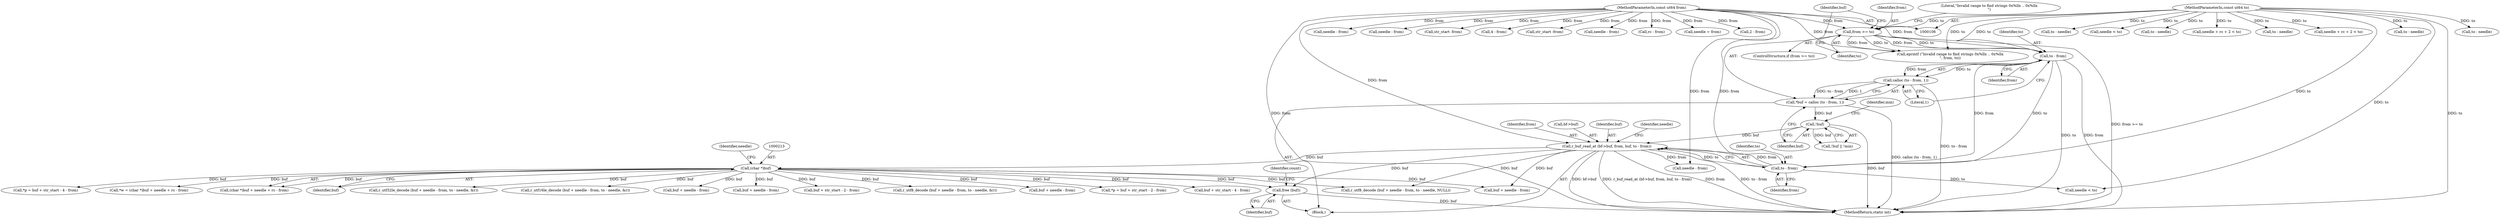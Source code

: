 digraph "0_radare2_3fcf41ed96ffa25b38029449520c8d0a198745f3@API" {
"1000697" [label="(Call,free (buf))"];
"1000212" [label="(Call,(char *)buf)"];
"1000170" [label="(Call,r_buf_read_at (bf->buf, from, buf, to - from))"];
"1000176" [label="(Call,to - from)"];
"1000156" [label="(Call,to - from)"];
"1000141" [label="(Call,from >= to)"];
"1000110" [label="(MethodParameterIn,const ut64 from)"];
"1000111" [label="(MethodParameterIn,const ut64 to)"];
"1000162" [label="(Call,!buf)"];
"1000153" [label="(Call,*buf = calloc (to - from, 1))"];
"1000155" [label="(Call,calloc (to - from, 1))"];
"1000209" [label="(Call,*w = (char *)buf + needle + rc - from)"];
"1000605" [label="(Call,*p = buf + str_start - 2 - from)"];
"1000143" [label="(Identifier,to)"];
"1000161" [label="(Call,!buf || !min)"];
"1000177" [label="(Identifier,to)"];
"1000646" [label="(Call,4 - from)"];
"1000192" [label="(Call,to - needle)"];
"1000156" [label="(Call,to - from)"];
"1000599" [label="(Call,str_start -from)"];
"1000348" [label="(Call,needle - from)"];
"1000141" [label="(Call,from >= to)"];
"1000186" [label="(Call,r_utf8_decode (buf + needle - from, to - needle, NULL))"];
"1000155" [label="(Call,calloc (to - from, 1))"];
"1000399" [label="(Call,to - needle)"];
"1000642" [label="(Call,buf + str_start - 4 - from)"];
"1000212" [label="(Call,(char *)buf)"];
"1000640" [label="(Call,*p = buf + str_start - 4 - from)"];
"1000174" [label="(Identifier,from)"];
"1000159" [label="(Literal,1)"];
"1000140" [label="(ControlStructure,if (from >= to))"];
"1000142" [label="(Identifier,from)"];
"1000110" [label="(MethodParameterIn,const ut64 from)"];
"1000162" [label="(Call,!buf)"];
"1000187" [label="(Call,buf + needle - from)"];
"1000211" [label="(Call,(char *)buf + needle + rc - from)"];
"1000171" [label="(Call,bf->buf)"];
"1000145" [label="(Call,eprintf (\"Invalid range to find strings 0x%llx .. 0x%llx\n\", from, to))"];
"1000214" [label="(Identifier,buf)"];
"1000157" [label="(Identifier,to)"];
"1000217" [label="(Call,rc - from)"];
"1000178" [label="(Identifier,from)"];
"1000345" [label="(Call,r_utf32le_decode (buf + needle - from, to - needle, &r))"];
"1000117" [label="(Call,needle = from)"];
"1000328" [label="(Call,needle < to)"];
"1000189" [label="(Call,needle - from)"];
"1000176" [label="(Call,to - from)"];
"1000370" [label="(Call,r_utf16le_decode (buf + needle - from, to - needle, &r))"];
"1000611" [label="(Call,2 - from)"];
"1000170" [label="(Call,r_buf_read_at (bf->buf, from, buf, to - from))"];
"1000376" [label="(Call,to - needle)"];
"1000146" [label="(Literal,\"Invalid range to find strings 0x%llx .. 0x%llx\n\")"];
"1000273" [label="(Call,needle + rc + 2 < to)"];
"1000111" [label="(MethodParameterIn,const ut64 to)"];
"1000351" [label="(Call,to - needle)"];
"1000231" [label="(Call,needle + rc + 2 < to)"];
"1000373" [label="(Call,needle - from)"];
"1000371" [label="(Call,buf + needle - from)"];
"1000346" [label="(Call,buf + needle - from)"];
"1000175" [label="(Identifier,buf)"];
"1000698" [label="(Identifier,buf)"];
"1000607" [label="(Call,buf + str_start - 2 - from)"];
"1000180" [label="(Call,needle < to)"];
"1000113" [label="(Block,)"];
"1000158" [label="(Identifier,from)"];
"1000163" [label="(Identifier,buf)"];
"1000153" [label="(Call,*buf = calloc (to - from, 1))"];
"1000701" [label="(MethodReturn,static int)"];
"1000154" [label="(Identifier,buf)"];
"1000396" [label="(Call,needle - from)"];
"1000216" [label="(Identifier,needle)"];
"1000393" [label="(Call,r_utf8_decode (buf + needle - from, to - needle, &r))"];
"1000394" [label="(Call,buf + needle - from)"];
"1000634" [label="(Call,str_start -from)"];
"1000181" [label="(Identifier,needle)"];
"1000222" [label="(Call,to - needle)"];
"1000697" [label="(Call,free (buf))"];
"1000165" [label="(Identifier,min)"];
"1000700" [label="(Identifier,count)"];
"1000697" -> "1000113"  [label="AST: "];
"1000697" -> "1000698"  [label="CFG: "];
"1000698" -> "1000697"  [label="AST: "];
"1000700" -> "1000697"  [label="CFG: "];
"1000697" -> "1000701"  [label="DDG: buf"];
"1000212" -> "1000697"  [label="DDG: buf"];
"1000170" -> "1000697"  [label="DDG: buf"];
"1000212" -> "1000211"  [label="AST: "];
"1000212" -> "1000214"  [label="CFG: "];
"1000213" -> "1000212"  [label="AST: "];
"1000214" -> "1000212"  [label="AST: "];
"1000216" -> "1000212"  [label="CFG: "];
"1000212" -> "1000186"  [label="DDG: buf"];
"1000212" -> "1000187"  [label="DDG: buf"];
"1000212" -> "1000209"  [label="DDG: buf"];
"1000212" -> "1000211"  [label="DDG: buf"];
"1000170" -> "1000212"  [label="DDG: buf"];
"1000212" -> "1000345"  [label="DDG: buf"];
"1000212" -> "1000346"  [label="DDG: buf"];
"1000212" -> "1000370"  [label="DDG: buf"];
"1000212" -> "1000371"  [label="DDG: buf"];
"1000212" -> "1000393"  [label="DDG: buf"];
"1000212" -> "1000394"  [label="DDG: buf"];
"1000212" -> "1000605"  [label="DDG: buf"];
"1000212" -> "1000607"  [label="DDG: buf"];
"1000212" -> "1000640"  [label="DDG: buf"];
"1000212" -> "1000642"  [label="DDG: buf"];
"1000170" -> "1000113"  [label="AST: "];
"1000170" -> "1000176"  [label="CFG: "];
"1000171" -> "1000170"  [label="AST: "];
"1000174" -> "1000170"  [label="AST: "];
"1000175" -> "1000170"  [label="AST: "];
"1000176" -> "1000170"  [label="AST: "];
"1000181" -> "1000170"  [label="CFG: "];
"1000170" -> "1000701"  [label="DDG: to - from"];
"1000170" -> "1000701"  [label="DDG: bf->buf"];
"1000170" -> "1000701"  [label="DDG: r_buf_read_at (bf->buf, from, buf, to - from)"];
"1000170" -> "1000701"  [label="DDG: from"];
"1000176" -> "1000170"  [label="DDG: from"];
"1000176" -> "1000170"  [label="DDG: to"];
"1000110" -> "1000170"  [label="DDG: from"];
"1000162" -> "1000170"  [label="DDG: buf"];
"1000170" -> "1000186"  [label="DDG: buf"];
"1000170" -> "1000187"  [label="DDG: buf"];
"1000170" -> "1000189"  [label="DDG: from"];
"1000176" -> "1000178"  [label="CFG: "];
"1000177" -> "1000176"  [label="AST: "];
"1000178" -> "1000176"  [label="AST: "];
"1000156" -> "1000176"  [label="DDG: to"];
"1000156" -> "1000176"  [label="DDG: from"];
"1000111" -> "1000176"  [label="DDG: to"];
"1000110" -> "1000176"  [label="DDG: from"];
"1000176" -> "1000180"  [label="DDG: to"];
"1000156" -> "1000155"  [label="AST: "];
"1000156" -> "1000158"  [label="CFG: "];
"1000157" -> "1000156"  [label="AST: "];
"1000158" -> "1000156"  [label="AST: "];
"1000159" -> "1000156"  [label="CFG: "];
"1000156" -> "1000701"  [label="DDG: to"];
"1000156" -> "1000701"  [label="DDG: from"];
"1000156" -> "1000155"  [label="DDG: to"];
"1000156" -> "1000155"  [label="DDG: from"];
"1000141" -> "1000156"  [label="DDG: to"];
"1000141" -> "1000156"  [label="DDG: from"];
"1000111" -> "1000156"  [label="DDG: to"];
"1000110" -> "1000156"  [label="DDG: from"];
"1000141" -> "1000140"  [label="AST: "];
"1000141" -> "1000143"  [label="CFG: "];
"1000142" -> "1000141"  [label="AST: "];
"1000143" -> "1000141"  [label="AST: "];
"1000146" -> "1000141"  [label="CFG: "];
"1000154" -> "1000141"  [label="CFG: "];
"1000141" -> "1000701"  [label="DDG: from >= to"];
"1000110" -> "1000141"  [label="DDG: from"];
"1000111" -> "1000141"  [label="DDG: to"];
"1000141" -> "1000145"  [label="DDG: from"];
"1000141" -> "1000145"  [label="DDG: to"];
"1000110" -> "1000106"  [label="AST: "];
"1000110" -> "1000701"  [label="DDG: from"];
"1000110" -> "1000117"  [label="DDG: from"];
"1000110" -> "1000145"  [label="DDG: from"];
"1000110" -> "1000189"  [label="DDG: from"];
"1000110" -> "1000217"  [label="DDG: from"];
"1000110" -> "1000348"  [label="DDG: from"];
"1000110" -> "1000373"  [label="DDG: from"];
"1000110" -> "1000396"  [label="DDG: from"];
"1000110" -> "1000599"  [label="DDG: from"];
"1000110" -> "1000611"  [label="DDG: from"];
"1000110" -> "1000634"  [label="DDG: from"];
"1000110" -> "1000646"  [label="DDG: from"];
"1000111" -> "1000106"  [label="AST: "];
"1000111" -> "1000701"  [label="DDG: to"];
"1000111" -> "1000145"  [label="DDG: to"];
"1000111" -> "1000180"  [label="DDG: to"];
"1000111" -> "1000192"  [label="DDG: to"];
"1000111" -> "1000222"  [label="DDG: to"];
"1000111" -> "1000231"  [label="DDG: to"];
"1000111" -> "1000273"  [label="DDG: to"];
"1000111" -> "1000328"  [label="DDG: to"];
"1000111" -> "1000351"  [label="DDG: to"];
"1000111" -> "1000376"  [label="DDG: to"];
"1000111" -> "1000399"  [label="DDG: to"];
"1000162" -> "1000161"  [label="AST: "];
"1000162" -> "1000163"  [label="CFG: "];
"1000163" -> "1000162"  [label="AST: "];
"1000165" -> "1000162"  [label="CFG: "];
"1000161" -> "1000162"  [label="CFG: "];
"1000162" -> "1000701"  [label="DDG: buf"];
"1000162" -> "1000161"  [label="DDG: buf"];
"1000153" -> "1000162"  [label="DDG: buf"];
"1000153" -> "1000113"  [label="AST: "];
"1000153" -> "1000155"  [label="CFG: "];
"1000154" -> "1000153"  [label="AST: "];
"1000155" -> "1000153"  [label="AST: "];
"1000163" -> "1000153"  [label="CFG: "];
"1000153" -> "1000701"  [label="DDG: calloc (to - from, 1)"];
"1000155" -> "1000153"  [label="DDG: to - from"];
"1000155" -> "1000153"  [label="DDG: 1"];
"1000155" -> "1000159"  [label="CFG: "];
"1000159" -> "1000155"  [label="AST: "];
"1000155" -> "1000701"  [label="DDG: to - from"];
}
